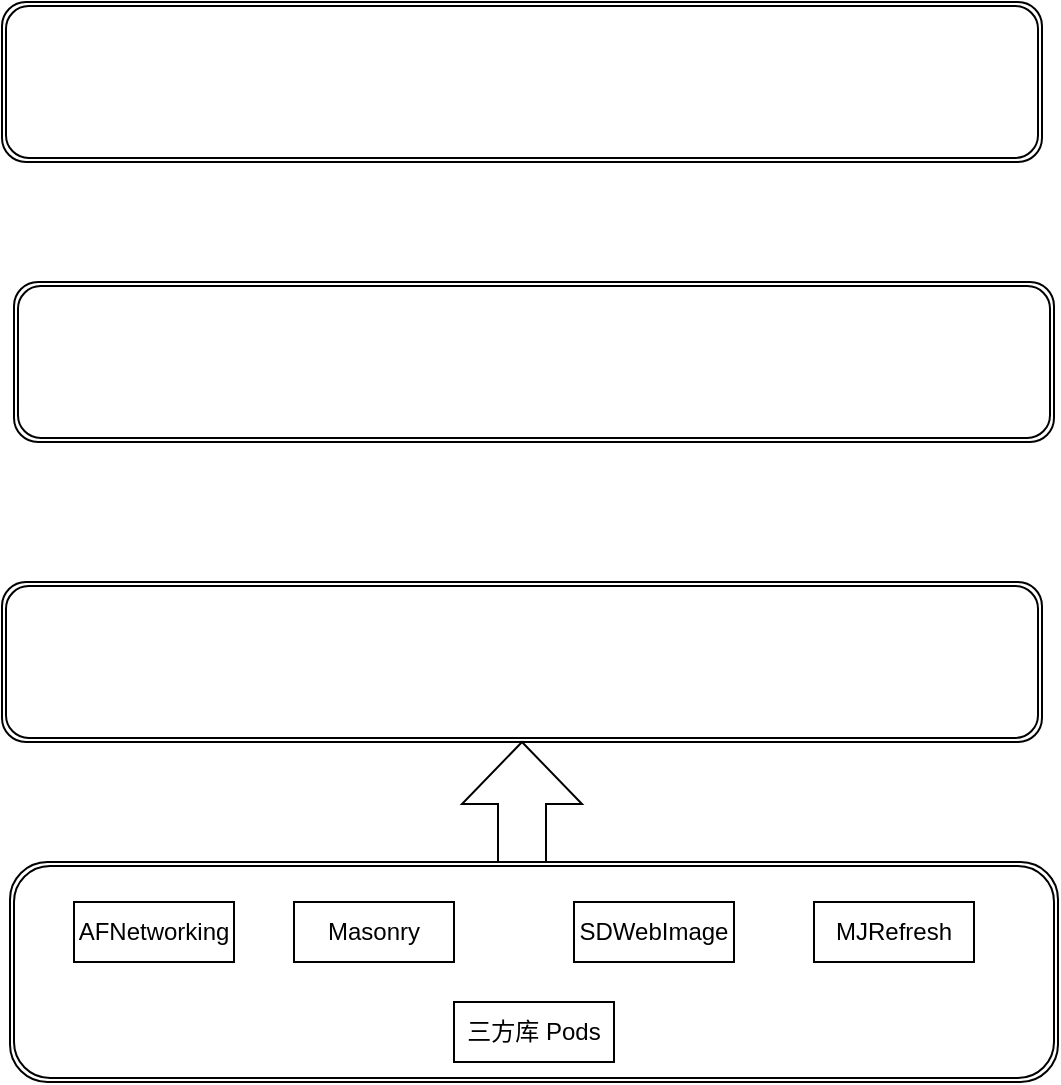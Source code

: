 <mxfile version="13.6.2" type="github">
  <diagram id="jphbGvgdzRIWTqIg4ElQ" name="Page-1">
    <mxGraphModel dx="1426" dy="722" grid="1" gridSize="10" guides="1" tooltips="1" connect="1" arrows="1" fold="1" page="1" pageScale="1" pageWidth="827" pageHeight="1169" math="0" shadow="0">
      <root>
        <mxCell id="0" />
        <mxCell id="1" parent="0" />
        <mxCell id="BffaArvf5HqJedQc392--2" value="" style="shape=ext;double=1;rounded=1;whiteSpace=wrap;html=1;arcSize=17;" vertex="1" parent="1">
          <mxGeometry x="158" y="1000" width="524" height="110" as="geometry" />
        </mxCell>
        <mxCell id="BffaArvf5HqJedQc392--1" value="三方库 Pods" style="rounded=0;whiteSpace=wrap;html=1;" vertex="1" parent="1">
          <mxGeometry x="380" y="1070" width="80" height="30" as="geometry" />
        </mxCell>
        <mxCell id="BffaArvf5HqJedQc392--3" value="" style="shape=ext;double=1;rounded=1;whiteSpace=wrap;html=1;" vertex="1" parent="1">
          <mxGeometry x="154" y="860" width="520" height="80" as="geometry" />
        </mxCell>
        <mxCell id="BffaArvf5HqJedQc392--4" value="" style="shape=ext;double=1;rounded=1;whiteSpace=wrap;html=1;" vertex="1" parent="1">
          <mxGeometry x="160" y="710" width="520" height="80" as="geometry" />
        </mxCell>
        <mxCell id="BffaArvf5HqJedQc392--5" value="" style="shape=ext;double=1;rounded=1;whiteSpace=wrap;html=1;" vertex="1" parent="1">
          <mxGeometry x="154" y="570" width="520" height="80" as="geometry" />
        </mxCell>
        <mxCell id="BffaArvf5HqJedQc392--10" value="AFNetworking" style="rounded=0;whiteSpace=wrap;html=1;" vertex="1" parent="1">
          <mxGeometry x="190" y="1020" width="80" height="30" as="geometry" />
        </mxCell>
        <mxCell id="BffaArvf5HqJedQc392--11" value="Masonry" style="rounded=0;whiteSpace=wrap;html=1;" vertex="1" parent="1">
          <mxGeometry x="300" y="1020" width="80" height="30" as="geometry" />
        </mxCell>
        <mxCell id="BffaArvf5HqJedQc392--12" value="SDWebImage" style="rounded=0;whiteSpace=wrap;html=1;" vertex="1" parent="1">
          <mxGeometry x="440" y="1020" width="80" height="30" as="geometry" />
        </mxCell>
        <mxCell id="BffaArvf5HqJedQc392--13" value="MJRefresh" style="rounded=0;whiteSpace=wrap;html=1;" vertex="1" parent="1">
          <mxGeometry x="560" y="1020" width="80" height="30" as="geometry" />
        </mxCell>
        <mxCell id="BffaArvf5HqJedQc392--15" value="" style="shape=singleArrow;direction=north;whiteSpace=wrap;html=1;arrowWidth=0.4;arrowSize=0.517;" vertex="1" parent="1">
          <mxGeometry x="384" y="940" width="60" height="60" as="geometry" />
        </mxCell>
      </root>
    </mxGraphModel>
  </diagram>
</mxfile>

